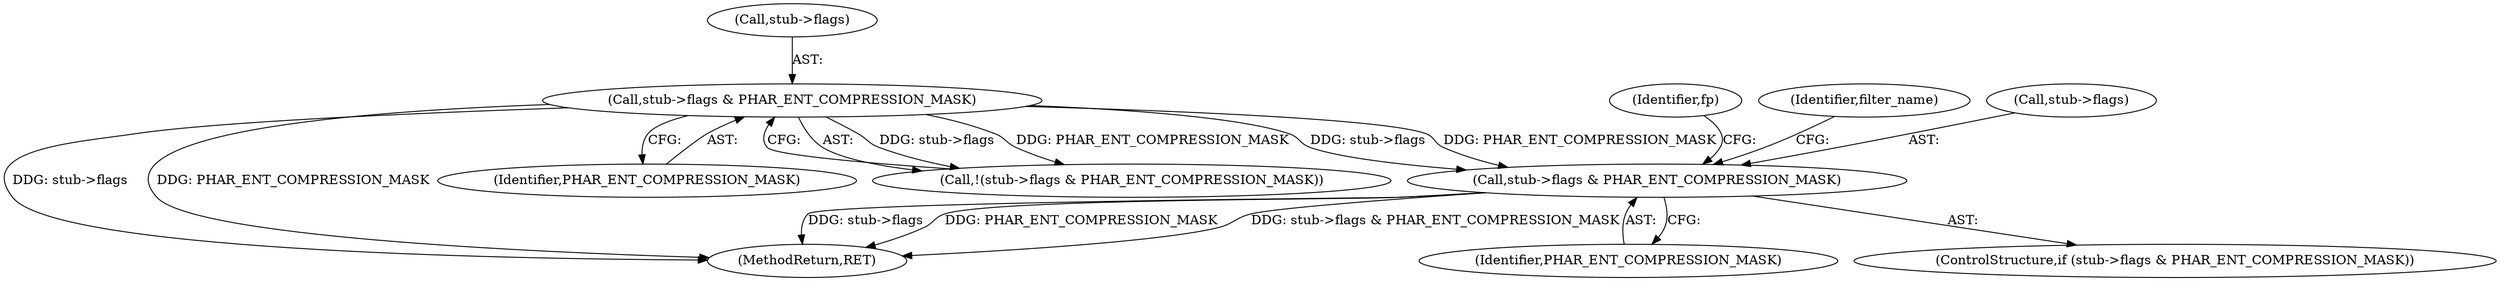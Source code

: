 digraph "0_php_bf58162ddf970f63502837f366930e44d6a992cf_5@pointer" {
"1000196" [label="(Call,stub->flags & PHAR_ENT_COMPRESSION_MASK)"];
"1000161" [label="(Call,stub->flags & PHAR_ENT_COMPRESSION_MASK)"];
"1000195" [label="(ControlStructure,if (stub->flags & PHAR_ENT_COMPRESSION_MASK))"];
"1000200" [label="(Identifier,PHAR_ENT_COMPRESSION_MASK)"];
"1000161" [label="(Call,stub->flags & PHAR_ENT_COMPRESSION_MASK)"];
"1000230" [label="(Identifier,fp)"];
"1000160" [label="(Call,!(stub->flags & PHAR_ENT_COMPRESSION_MASK))"];
"1000251" [label="(MethodReturn,RET)"];
"1000162" [label="(Call,stub->flags)"];
"1000165" [label="(Identifier,PHAR_ENT_COMPRESSION_MASK)"];
"1000206" [label="(Identifier,filter_name)"];
"1000196" [label="(Call,stub->flags & PHAR_ENT_COMPRESSION_MASK)"];
"1000197" [label="(Call,stub->flags)"];
"1000196" -> "1000195"  [label="AST: "];
"1000196" -> "1000200"  [label="CFG: "];
"1000197" -> "1000196"  [label="AST: "];
"1000200" -> "1000196"  [label="AST: "];
"1000206" -> "1000196"  [label="CFG: "];
"1000230" -> "1000196"  [label="CFG: "];
"1000196" -> "1000251"  [label="DDG: stub->flags"];
"1000196" -> "1000251"  [label="DDG: PHAR_ENT_COMPRESSION_MASK"];
"1000196" -> "1000251"  [label="DDG: stub->flags & PHAR_ENT_COMPRESSION_MASK"];
"1000161" -> "1000196"  [label="DDG: stub->flags"];
"1000161" -> "1000196"  [label="DDG: PHAR_ENT_COMPRESSION_MASK"];
"1000161" -> "1000160"  [label="AST: "];
"1000161" -> "1000165"  [label="CFG: "];
"1000162" -> "1000161"  [label="AST: "];
"1000165" -> "1000161"  [label="AST: "];
"1000160" -> "1000161"  [label="CFG: "];
"1000161" -> "1000251"  [label="DDG: stub->flags"];
"1000161" -> "1000251"  [label="DDG: PHAR_ENT_COMPRESSION_MASK"];
"1000161" -> "1000160"  [label="DDG: stub->flags"];
"1000161" -> "1000160"  [label="DDG: PHAR_ENT_COMPRESSION_MASK"];
}
